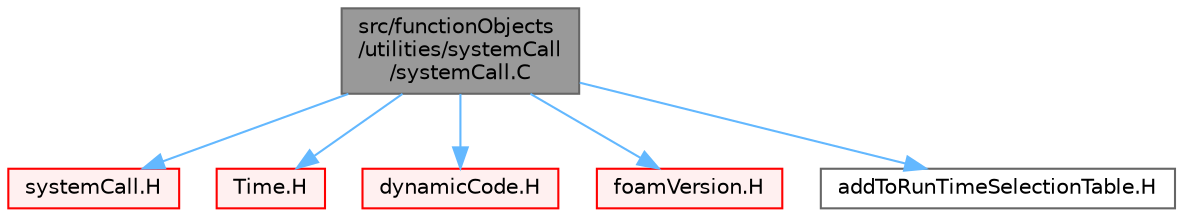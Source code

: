 digraph "src/functionObjects/utilities/systemCall/systemCall.C"
{
 // LATEX_PDF_SIZE
  bgcolor="transparent";
  edge [fontname=Helvetica,fontsize=10,labelfontname=Helvetica,labelfontsize=10];
  node [fontname=Helvetica,fontsize=10,shape=box,height=0.2,width=0.4];
  Node1 [id="Node000001",label="src/functionObjects\l/utilities/systemCall\l/systemCall.C",height=0.2,width=0.4,color="gray40", fillcolor="grey60", style="filled", fontcolor="black",tooltip=" "];
  Node1 -> Node2 [id="edge1_Node000001_Node000002",color="steelblue1",style="solid",tooltip=" "];
  Node2 [id="Node000002",label="systemCall.H",height=0.2,width=0.4,color="red", fillcolor="#FFF0F0", style="filled",URL="$systemCall_8H.html",tooltip=" "];
  Node1 -> Node119 [id="edge2_Node000001_Node000119",color="steelblue1",style="solid",tooltip=" "];
  Node119 [id="Node000119",label="Time.H",height=0.2,width=0.4,color="red", fillcolor="#FFF0F0", style="filled",URL="$Time_8H.html",tooltip=" "];
  Node1 -> Node249 [id="edge3_Node000001_Node000249",color="steelblue1",style="solid",tooltip=" "];
  Node249 [id="Node000249",label="dynamicCode.H",height=0.2,width=0.4,color="red", fillcolor="#FFF0F0", style="filled",URL="$dynamicCode_8H.html",tooltip=" "];
  Node1 -> Node250 [id="edge4_Node000001_Node000250",color="steelblue1",style="solid",tooltip=" "];
  Node250 [id="Node000250",label="foamVersion.H",height=0.2,width=0.4,color="red", fillcolor="#FFF0F0", style="filled",URL="$foamVersion_8H.html",tooltip=" "];
  Node1 -> Node251 [id="edge5_Node000001_Node000251",color="steelblue1",style="solid",tooltip=" "];
  Node251 [id="Node000251",label="addToRunTimeSelectionTable.H",height=0.2,width=0.4,color="grey40", fillcolor="white", style="filled",URL="$addToRunTimeSelectionTable_8H.html",tooltip="Macros for easy insertion into run-time selection tables."];
}
